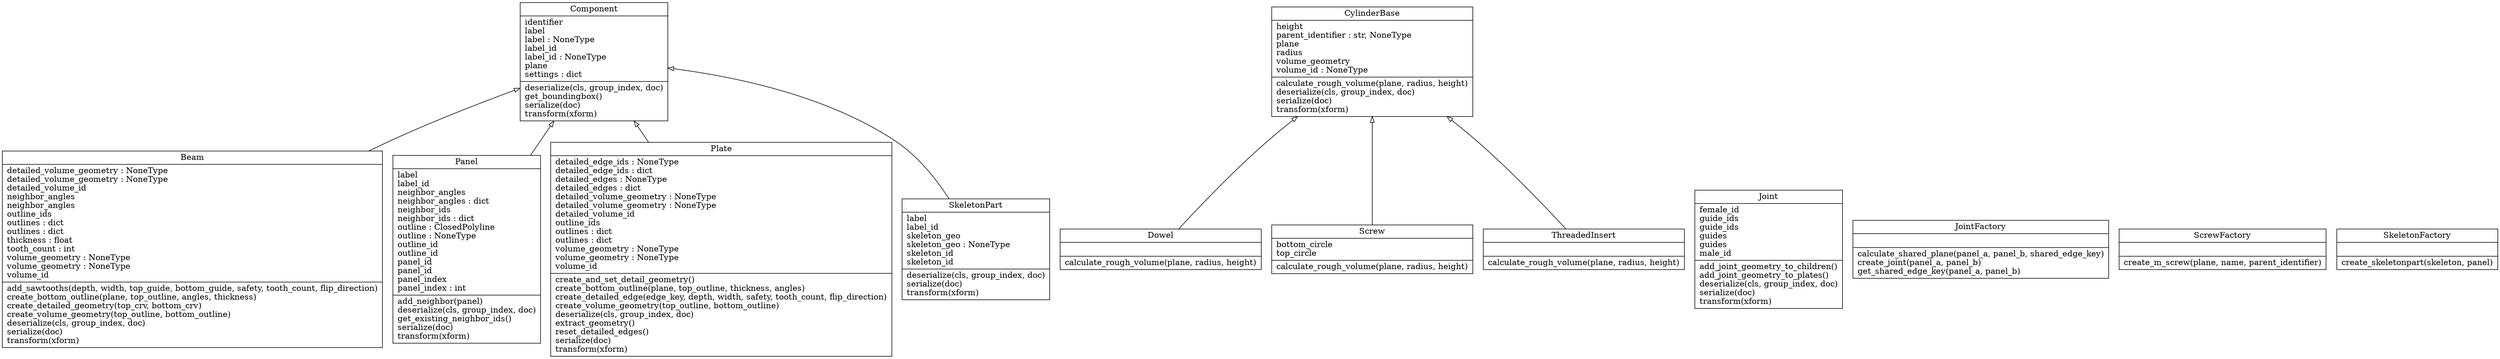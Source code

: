 digraph "classes" {
charset="utf-8"
rankdir=BT
"0" [label="{Beam|detailed_volume_geometry : NoneType\ldetailed_volume_geometry : NoneType\ldetailed_volume_id\lneighbor_angles\lneighbor_angles\loutline_ids\loutlines : dict\loutlines : dict\lthickness : float\ltooth_count : int\lvolume_geometry : NoneType\lvolume_geometry : NoneType\lvolume_id\l|add_sawtooths(depth, width, top_guide, bottom_guide, safety, tooth_count, flip_direction)\lcreate_bottom_outline(plane, top_outline, angles, thickness)\lcreate_detailed_geometry(top_crv, bottom_crv)\lcreate_volume_geometry(top_outline, bottom_outline)\ldeserialize(cls, group_index, doc)\lserialize(doc)\ltransform(xform)\l}", shape="record"];
"1" [label="{Component|identifier\llabel\llabel : NoneType\llabel_id\llabel_id : NoneType\lplane\lsettings : dict\l|deserialize(cls, group_index, doc)\lget_boundingbox()\lserialize(doc)\ltransform(xform)\l}", shape="record"];
"2" [label="{CylinderBase|height\lparent_identifier : str, NoneType\lplane\lradius\lvolume_geometry\lvolume_id : NoneType\l|calculate_rough_volume(plane, radius, height)\ldeserialize(cls, group_index, doc)\lserialize(doc)\ltransform(xform)\l}", shape="record"];
"3" [label="{Dowel|\l|calculate_rough_volume(plane, radius, height)\l}", shape="record"];
"4" [label="{Joint|female_id\lguide_ids\lguide_ids\lguides\lguides\lmale_id\l|add_joint_geometry_to_children()\ladd_joint_geometry_to_plates()\ldeserialize(cls, group_index, doc)\lserialize(doc)\ltransform(xform)\l}", shape="record"];
"5" [label="{JointFactory|\l|calculate_shared_plane(panel_a, panel_b, shared_edge_key)\lcreate_joint(panel_a, panel_b)\lget_shared_edge_key(panel_a, panel_b)\l}", shape="record"];
"6" [label="{Panel|label\llabel_id\lneighbor_angles\lneighbor_angles : dict\lneighbor_ids\lneighbor_ids : dict\loutline : ClosedPolyline\loutline : NoneType\loutline_id\loutline_id\lpanel_id\lpanel_id\lpanel_index\lpanel_index : int\l|add_neighbor(panel)\ldeserialize(cls, group_index, doc)\lget_existing_neighbor_ids()\lserialize(doc)\ltransform(xform)\l}", shape="record"];
"7" [label="{Plate|detailed_edge_ids : NoneType\ldetailed_edge_ids : dict\ldetailed_edges : NoneType\ldetailed_edges : dict\ldetailed_volume_geometry : NoneType\ldetailed_volume_geometry : NoneType\ldetailed_volume_id\loutline_ids\loutlines : dict\loutlines : dict\lvolume_geometry : NoneType\lvolume_geometry : NoneType\lvolume_id\l|create_and_set_detail_geometry()\lcreate_bottom_outline(plane, top_outline, thickness, angles)\lcreate_detailed_edge(edge_key, depth, width, safety, tooth_count, flip_direction)\lcreate_volume_geometry(top_outline, bottom_outline)\ldeserialize(cls, group_index, doc)\lextract_geometry()\lreset_detailed_edges()\lserialize(doc)\ltransform(xform)\l}", shape="record"];
"8" [label="{Screw|bottom_circle\ltop_circle\l|calculate_rough_volume(plane, radius, height)\l}", shape="record"];
"9" [label="{ScrewFactory|\l|create_m_screw(plane, name, parent_identifier)\l}", shape="record"];
"10" [label="{SkeletonFactory|\l|create_skeletonpart(skeleton, panel)\l}", shape="record"];
"11" [label="{SkeletonPart|label\llabel_id\lskeleton_geo\lskeleton_geo : NoneType\lskeleton_id\lskeleton_id\l|deserialize(cls, group_index, doc)\lserialize(doc)\ltransform(xform)\l}", shape="record"];
"12" [label="{ThreadedInsert|\l|calculate_rough_volume(plane, radius, height)\l}", shape="record"];
"0" -> "1" [arrowhead="empty", arrowtail="none"];
"3" -> "2" [arrowhead="empty", arrowtail="none"];
"6" -> "1" [arrowhead="empty", arrowtail="none"];
"7" -> "1" [arrowhead="empty", arrowtail="none"];
"8" -> "2" [arrowhead="empty", arrowtail="none"];
"11" -> "1" [arrowhead="empty", arrowtail="none"];
"12" -> "2" [arrowhead="empty", arrowtail="none"];
}
